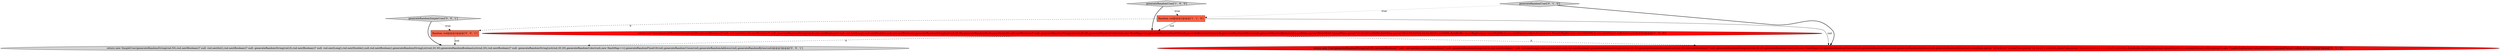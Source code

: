 digraph {
6 [style = filled, label = "return new SimpleUser(generateRandomString(rnd,50),rnd.nextBoolean()? null: rnd.nextInt(),rnd.nextBoolean()? null: generateRandomString(rnd,6),rnd.nextBoolean()? null: rnd.nextLong(),rnd.nextDouble(),null,rnd.nextBoolean(),generateRandomStringList(rnd,20,30),generateRandomBooleanList(rnd,20),rnd.nextBoolean()? null: generateRandomStringList(rnd,20,20),generateRandomColor(rnd),new HashMap<>(),generateRandomFixed16(rnd),generateRandomUnion(rnd),generateRandomAddress(rnd),generateRandomBytes(rnd))@@@3@@@['0', '0', '1']", fillcolor = lightgray, shape = ellipse image = "AAA0AAABBB3BBB"];
7 [style = filled, label = "generateRandomSimpleUser['0', '0', '1']", fillcolor = lightgray, shape = diamond image = "AAA0AAABBB3BBB"];
5 [style = filled, label = "Random rnd@@@2@@@['0', '0', '1']", fillcolor = tomato, shape = box image = "AAA0AAABBB3BBB"];
4 [style = filled, label = "return new User(generateRandomString(rnd,50),rnd.nextBoolean()? null: rnd.nextInt(),rnd.nextBoolean()? null: generateRandomString(rnd,6),rnd.nextBoolean()? null: rnd.nextLong(),rnd.nextDouble(),null,rnd.nextBoolean(),generateRandomStringList(rnd,20,30),generateRandomBooleanList(rnd,20),rnd.nextBoolean()? null: generateRandomStringList(rnd,20,20),generateRandomColor(rnd),new HashMap<>(),generateRandomFixed16(rnd),generateRandomUnion(rnd),generateRandomAddress(rnd),generateRandomBytes(rnd),LocalDate.parse(\"2014-03-01\"),LocalTime.parse(\"12:12:12\"),123456L,DateTime.parse(\"2014-03-01T12:12:12.321Z\"),123456L,ByteBuffer.wrap(BigDecimal.valueOf(2000,2).unscaledValue().toByteArray()),new Fixed2(BigDecimal.valueOf(2000,2).unscaledValue().toByteArray()))@@@3@@@['0', '1', '0']", fillcolor = red, shape = ellipse image = "AAA1AAABBB2BBB"];
3 [style = filled, label = "generateRandomUser['0', '1', '0']", fillcolor = lightgray, shape = diamond image = "AAA0AAABBB2BBB"];
2 [style = filled, label = "return new User(generateRandomString(rnd,50),rnd.nextBoolean()? null: rnd.nextInt(),rnd.nextBoolean()? null: generateRandomString(rnd,6),rnd.nextBoolean()? null: rnd.nextLong(),rnd.nextDouble(),null,rnd.nextBoolean(),generateRandomStringList(rnd,20,30),generateRandomBooleanList(rnd,20),rnd.nextBoolean()? null: generateRandomStringList(rnd,20,20),generateRandomColor(rnd),new HashMap<>(),generateRandomFixed16(rnd),generateRandomUnion(rnd),generateRandomAddress(rnd),generateRandomBytes(rnd),LocalDate.parse(\"2014-03-01\"),LocalTime.parse(\"12:12:12\"),123456,DateTime.parse(\"2014-03-01T12:12:12.321Z\"),123456L,ByteBuffer.wrap(BigDecimal.valueOf(2000,2).unscaledValue().toByteArray()),new Fixed2(BigDecimal.valueOf(2000,2).unscaledValue().toByteArray()))@@@3@@@['1', '0', '0']", fillcolor = red, shape = ellipse image = "AAA1AAABBB1BBB"];
0 [style = filled, label = "generateRandomUser['1', '0', '0']", fillcolor = lightgray, shape = diamond image = "AAA0AAABBB1BBB"];
1 [style = filled, label = "Random rnd@@@2@@@['1', '1', '0']", fillcolor = tomato, shape = box image = "AAA0AAABBB1BBB"];
2->4 [style = dashed, label="0"];
1->4 [style = solid, label="rnd"];
0->2 [style = bold, label=""];
1->2 [style = solid, label="rnd"];
1->5 [style = dashed, label="0"];
3->1 [style = dotted, label="true"];
3->4 [style = bold, label=""];
5->6 [style = solid, label="rnd"];
7->6 [style = bold, label=""];
0->1 [style = dotted, label="true"];
7->5 [style = dotted, label="true"];
2->6 [style = dashed, label="0"];
}
